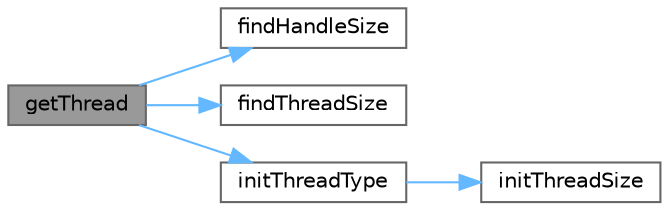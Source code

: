 digraph "getThread"
{
 // LATEX_PDF_SIZE
  bgcolor="transparent";
  edge [fontname=Helvetica,fontsize=10,labelfontname=Helvetica,labelfontsize=10];
  node [fontname=Helvetica,fontsize=10,shape=box,height=0.2,width=0.4];
  rankdir="LR";
  Node1 [id="Node000001",label="getThread",height=0.2,width=0.4,color="gray40", fillcolor="grey60", style="filled", fontcolor="black",tooltip=" "];
  Node1 -> Node2 [id="edge1_Node000001_Node000002",color="steelblue1",style="solid",tooltip=" "];
  Node2 [id="Node000002",label="findHandleSize",height=0.2,width=0.4,color="grey40", fillcolor="white", style="filled",URL="$class_thread_handle.html#ac8d6dd2a0ed1097bfc29d86db6786692",tooltip=" "];
  Node1 -> Node3 [id="edge2_Node000001_Node000003",color="steelblue1",style="solid",tooltip=" "];
  Node3 [id="Node000003",label="findThreadSize",height=0.2,width=0.4,color="grey40", fillcolor="white", style="filled",URL="$class_thread_handle.html#a061005ad9e72849713d54099ba8229ad",tooltip=" "];
  Node1 -> Node4 [id="edge3_Node000001_Node000004",color="steelblue1",style="solid",tooltip=" "];
  Node4 [id="Node000004",label="initThreadType",height=0.2,width=0.4,color="grey40", fillcolor="white", style="filled",URL="$class_thread_handle.html#a049cf031b1bde5fb39f80f526c1349ce",tooltip=" "];
  Node4 -> Node5 [id="edge4_Node000004_Node000005",color="steelblue1",style="solid",tooltip=" "];
  Node5 [id="Node000005",label="initThreadSize",height=0.2,width=0.4,color="grey40", fillcolor="white", style="filled",URL="$class_thread_handle.html#a90f095240a2a6b96bf2e5cf32033d1e2",tooltip=" "];
}
